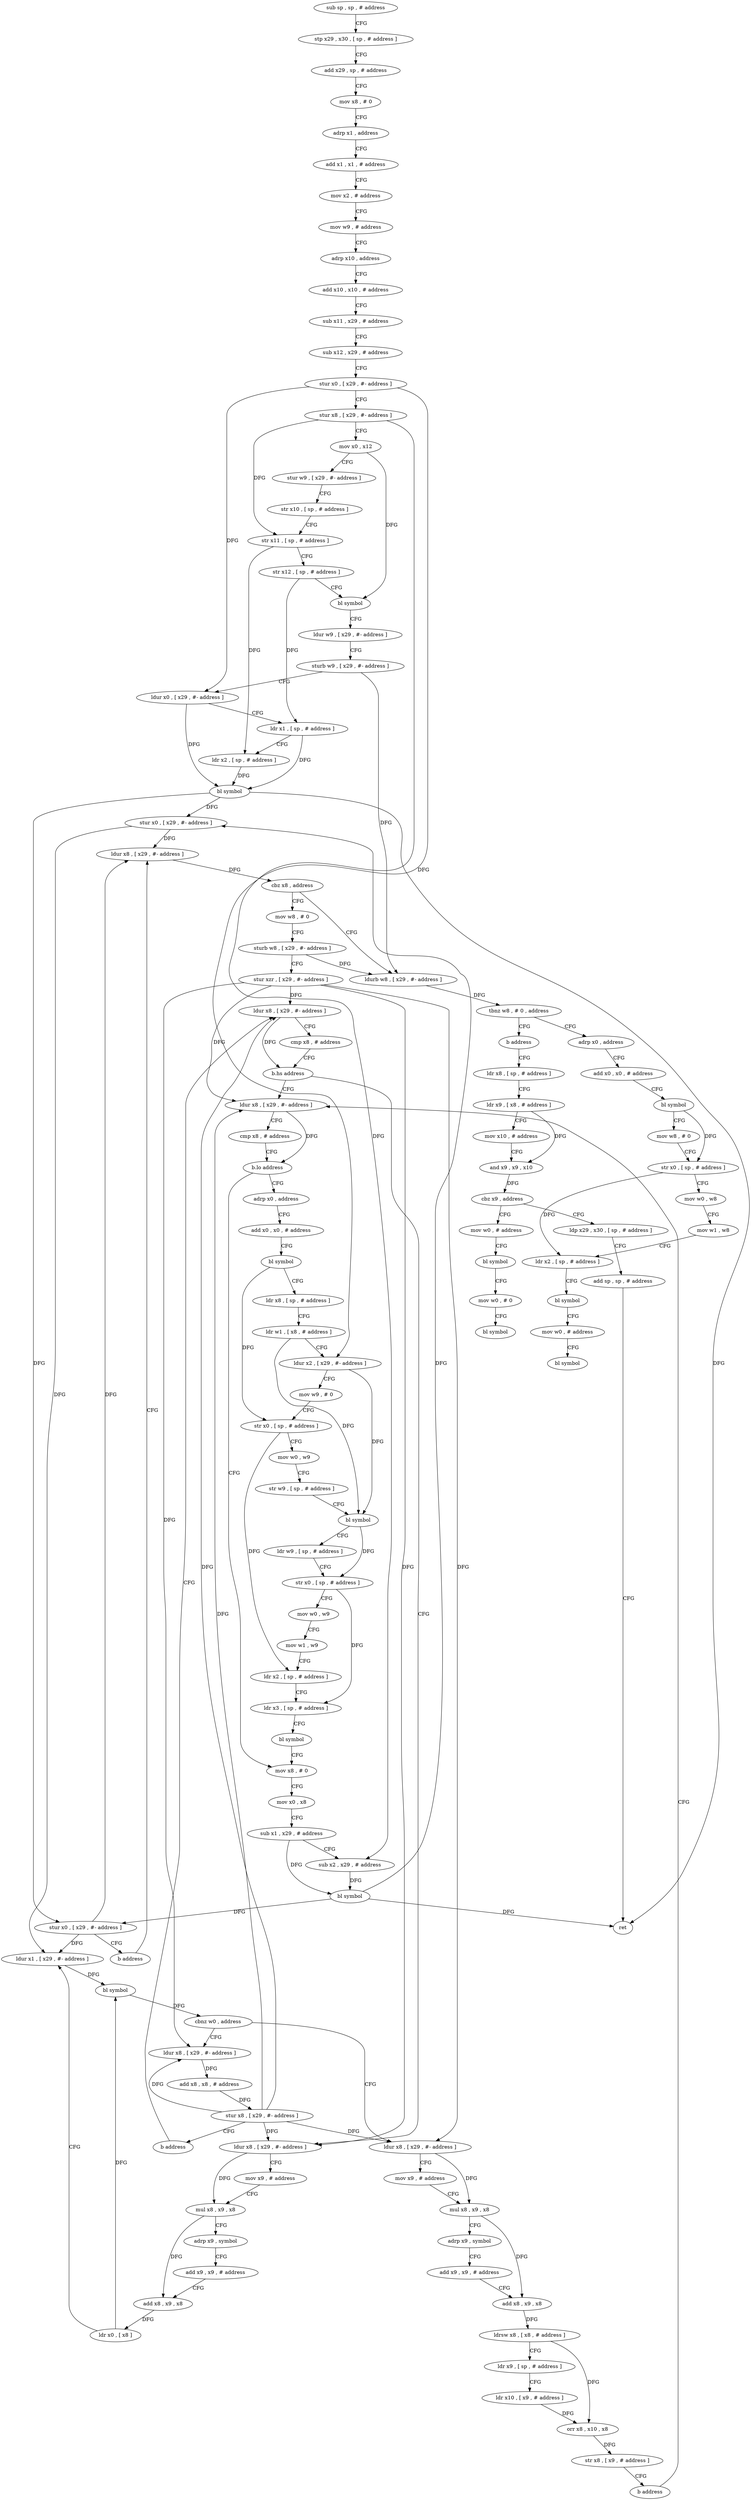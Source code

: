 digraph "func" {
"4249256" [label = "sub sp , sp , # address" ]
"4249260" [label = "stp x29 , x30 , [ sp , # address ]" ]
"4249264" [label = "add x29 , sp , # address" ]
"4249268" [label = "mov x8 , # 0" ]
"4249272" [label = "adrp x1 , address" ]
"4249276" [label = "add x1 , x1 , # address" ]
"4249280" [label = "mov x2 , # address" ]
"4249284" [label = "mov w9 , # address" ]
"4249288" [label = "adrp x10 , address" ]
"4249292" [label = "add x10 , x10 , # address" ]
"4249296" [label = "sub x11 , x29 , # address" ]
"4249300" [label = "sub x12 , x29 , # address" ]
"4249304" [label = "stur x0 , [ x29 , #- address ]" ]
"4249308" [label = "stur x8 , [ x29 , #- address ]" ]
"4249312" [label = "mov x0 , x12" ]
"4249316" [label = "stur w9 , [ x29 , #- address ]" ]
"4249320" [label = "str x10 , [ sp , # address ]" ]
"4249324" [label = "str x11 , [ sp , # address ]" ]
"4249328" [label = "str x12 , [ sp , # address ]" ]
"4249332" [label = "bl symbol" ]
"4249336" [label = "ldur w9 , [ x29 , #- address ]" ]
"4249340" [label = "sturb w9 , [ x29 , #- address ]" ]
"4249344" [label = "ldur x0 , [ x29 , #- address ]" ]
"4249348" [label = "ldr x1 , [ sp , # address ]" ]
"4249352" [label = "ldr x2 , [ sp , # address ]" ]
"4249356" [label = "bl symbol" ]
"4249360" [label = "stur x0 , [ x29 , #- address ]" ]
"4249364" [label = "ldur x8 , [ x29 , #- address ]" ]
"4249612" [label = "ldurb w8 , [ x29 , #- address ]" ]
"4249616" [label = "tbnz w8 , # 0 , address" ]
"4249624" [label = "adrp x0 , address" ]
"4249620" [label = "b address" ]
"4249372" [label = "mov w8 , # 0" ]
"4249376" [label = "sturb w8 , [ x29 , #- address ]" ]
"4249380" [label = "stur xzr , [ x29 , #- address ]" ]
"4249384" [label = "ldur x8 , [ x29 , #- address ]" ]
"4249628" [label = "add x0 , x0 , # address" ]
"4249632" [label = "bl symbol" ]
"4249636" [label = "mov w8 , # 0" ]
"4249640" [label = "str x0 , [ sp , # address ]" ]
"4249644" [label = "mov w0 , w8" ]
"4249648" [label = "mov w1 , w8" ]
"4249652" [label = "ldr x2 , [ sp , # address ]" ]
"4249656" [label = "bl symbol" ]
"4249660" [label = "mov w0 , # address" ]
"4249664" [label = "bl symbol" ]
"4249668" [label = "ldr x8 , [ sp , # address ]" ]
"4249500" [label = "ldur x8 , [ x29 , #- address ]" ]
"4249504" [label = "cmp x8 , # address" ]
"4249508" [label = "b.lo address" ]
"4249584" [label = "mov x8 , # 0" ]
"4249512" [label = "adrp x0 , address" ]
"4249396" [label = "ldur x8 , [ x29 , #- address ]" ]
"4249400" [label = "mov x9 , # address" ]
"4249404" [label = "mul x8 , x9 , x8" ]
"4249408" [label = "adrp x9 , symbol" ]
"4249412" [label = "add x9 , x9 , # address" ]
"4249416" [label = "add x8 , x9 , x8" ]
"4249420" [label = "ldr x0 , [ x8 ]" ]
"4249424" [label = "ldur x1 , [ x29 , #- address ]" ]
"4249428" [label = "bl symbol" ]
"4249432" [label = "cbnz w0 , address" ]
"4249484" [label = "ldur x8 , [ x29 , #- address ]" ]
"4249436" [label = "ldur x8 , [ x29 , #- address ]" ]
"4249672" [label = "ldr x9 , [ x8 , # address ]" ]
"4249676" [label = "mov x10 , # address" ]
"4249680" [label = "and x9 , x9 , x10" ]
"4249684" [label = "cbz x9 , address" ]
"4249704" [label = "ldp x29 , x30 , [ sp , # address ]" ]
"4249688" [label = "mov w0 , # address" ]
"4249588" [label = "mov x0 , x8" ]
"4249592" [label = "sub x1 , x29 , # address" ]
"4249596" [label = "sub x2 , x29 , # address" ]
"4249600" [label = "bl symbol" ]
"4249604" [label = "stur x0 , [ x29 , #- address ]" ]
"4249608" [label = "b address" ]
"4249516" [label = "add x0 , x0 , # address" ]
"4249520" [label = "bl symbol" ]
"4249524" [label = "ldr x8 , [ sp , # address ]" ]
"4249528" [label = "ldr w1 , [ x8 , # address ]" ]
"4249532" [label = "ldur x2 , [ x29 , #- address ]" ]
"4249536" [label = "mov w9 , # 0" ]
"4249540" [label = "str x0 , [ sp , # address ]" ]
"4249544" [label = "mov w0 , w9" ]
"4249548" [label = "str w9 , [ sp , # address ]" ]
"4249552" [label = "bl symbol" ]
"4249556" [label = "ldr w9 , [ sp , # address ]" ]
"4249560" [label = "str x0 , [ sp , # address ]" ]
"4249564" [label = "mov w0 , w9" ]
"4249568" [label = "mov w1 , w9" ]
"4249572" [label = "ldr x2 , [ sp , # address ]" ]
"4249576" [label = "ldr x3 , [ sp , # address ]" ]
"4249580" [label = "bl symbol" ]
"4249488" [label = "add x8 , x8 , # address" ]
"4249492" [label = "stur x8 , [ x29 , #- address ]" ]
"4249496" [label = "b address" ]
"4249440" [label = "mov x9 , # address" ]
"4249444" [label = "mul x8 , x9 , x8" ]
"4249448" [label = "adrp x9 , symbol" ]
"4249452" [label = "add x9 , x9 , # address" ]
"4249456" [label = "add x8 , x9 , x8" ]
"4249460" [label = "ldrsw x8 , [ x8 , # address ]" ]
"4249464" [label = "ldr x9 , [ sp , # address ]" ]
"4249468" [label = "ldr x10 , [ x9 , # address ]" ]
"4249472" [label = "orr x8 , x10 , x8" ]
"4249476" [label = "str x8 , [ x9 , # address ]" ]
"4249480" [label = "b address" ]
"4249708" [label = "add sp , sp , # address" ]
"4249712" [label = "ret" ]
"4249692" [label = "bl symbol" ]
"4249696" [label = "mov w0 , # 0" ]
"4249700" [label = "bl symbol" ]
"4249368" [label = "cbz x8 , address" ]
"4249388" [label = "cmp x8 , # address" ]
"4249392" [label = "b.hs address" ]
"4249256" -> "4249260" [ label = "CFG" ]
"4249260" -> "4249264" [ label = "CFG" ]
"4249264" -> "4249268" [ label = "CFG" ]
"4249268" -> "4249272" [ label = "CFG" ]
"4249272" -> "4249276" [ label = "CFG" ]
"4249276" -> "4249280" [ label = "CFG" ]
"4249280" -> "4249284" [ label = "CFG" ]
"4249284" -> "4249288" [ label = "CFG" ]
"4249288" -> "4249292" [ label = "CFG" ]
"4249292" -> "4249296" [ label = "CFG" ]
"4249296" -> "4249300" [ label = "CFG" ]
"4249300" -> "4249304" [ label = "CFG" ]
"4249304" -> "4249308" [ label = "CFG" ]
"4249304" -> "4249344" [ label = "DFG" ]
"4249304" -> "4249532" [ label = "DFG" ]
"4249308" -> "4249312" [ label = "CFG" ]
"4249308" -> "4249324" [ label = "DFG" ]
"4249308" -> "4249596" [ label = "DFG" ]
"4249312" -> "4249316" [ label = "CFG" ]
"4249312" -> "4249332" [ label = "DFG" ]
"4249316" -> "4249320" [ label = "CFG" ]
"4249320" -> "4249324" [ label = "CFG" ]
"4249324" -> "4249328" [ label = "CFG" ]
"4249324" -> "4249352" [ label = "DFG" ]
"4249328" -> "4249332" [ label = "CFG" ]
"4249328" -> "4249348" [ label = "DFG" ]
"4249332" -> "4249336" [ label = "CFG" ]
"4249336" -> "4249340" [ label = "CFG" ]
"4249340" -> "4249344" [ label = "CFG" ]
"4249340" -> "4249612" [ label = "DFG" ]
"4249344" -> "4249348" [ label = "CFG" ]
"4249344" -> "4249356" [ label = "DFG" ]
"4249348" -> "4249352" [ label = "CFG" ]
"4249348" -> "4249356" [ label = "DFG" ]
"4249352" -> "4249356" [ label = "DFG" ]
"4249356" -> "4249360" [ label = "DFG" ]
"4249356" -> "4249712" [ label = "DFG" ]
"4249356" -> "4249604" [ label = "DFG" ]
"4249360" -> "4249364" [ label = "DFG" ]
"4249360" -> "4249424" [ label = "DFG" ]
"4249364" -> "4249368" [ label = "DFG" ]
"4249612" -> "4249616" [ label = "DFG" ]
"4249616" -> "4249624" [ label = "CFG" ]
"4249616" -> "4249620" [ label = "CFG" ]
"4249624" -> "4249628" [ label = "CFG" ]
"4249620" -> "4249668" [ label = "CFG" ]
"4249372" -> "4249376" [ label = "CFG" ]
"4249376" -> "4249380" [ label = "CFG" ]
"4249376" -> "4249612" [ label = "DFG" ]
"4249380" -> "4249384" [ label = "DFG" ]
"4249380" -> "4249500" [ label = "DFG" ]
"4249380" -> "4249396" [ label = "DFG" ]
"4249380" -> "4249484" [ label = "DFG" ]
"4249380" -> "4249436" [ label = "DFG" ]
"4249384" -> "4249388" [ label = "CFG" ]
"4249384" -> "4249392" [ label = "DFG" ]
"4249628" -> "4249632" [ label = "CFG" ]
"4249632" -> "4249636" [ label = "CFG" ]
"4249632" -> "4249640" [ label = "DFG" ]
"4249636" -> "4249640" [ label = "CFG" ]
"4249640" -> "4249644" [ label = "CFG" ]
"4249640" -> "4249652" [ label = "DFG" ]
"4249644" -> "4249648" [ label = "CFG" ]
"4249648" -> "4249652" [ label = "CFG" ]
"4249652" -> "4249656" [ label = "CFG" ]
"4249656" -> "4249660" [ label = "CFG" ]
"4249660" -> "4249664" [ label = "CFG" ]
"4249668" -> "4249672" [ label = "CFG" ]
"4249500" -> "4249504" [ label = "CFG" ]
"4249500" -> "4249508" [ label = "DFG" ]
"4249504" -> "4249508" [ label = "CFG" ]
"4249508" -> "4249584" [ label = "CFG" ]
"4249508" -> "4249512" [ label = "CFG" ]
"4249584" -> "4249588" [ label = "CFG" ]
"4249512" -> "4249516" [ label = "CFG" ]
"4249396" -> "4249400" [ label = "CFG" ]
"4249396" -> "4249404" [ label = "DFG" ]
"4249400" -> "4249404" [ label = "CFG" ]
"4249404" -> "4249408" [ label = "CFG" ]
"4249404" -> "4249416" [ label = "DFG" ]
"4249408" -> "4249412" [ label = "CFG" ]
"4249412" -> "4249416" [ label = "CFG" ]
"4249416" -> "4249420" [ label = "DFG" ]
"4249420" -> "4249424" [ label = "CFG" ]
"4249420" -> "4249428" [ label = "DFG" ]
"4249424" -> "4249428" [ label = "DFG" ]
"4249428" -> "4249432" [ label = "DFG" ]
"4249432" -> "4249484" [ label = "CFG" ]
"4249432" -> "4249436" [ label = "CFG" ]
"4249484" -> "4249488" [ label = "DFG" ]
"4249436" -> "4249440" [ label = "CFG" ]
"4249436" -> "4249444" [ label = "DFG" ]
"4249672" -> "4249676" [ label = "CFG" ]
"4249672" -> "4249680" [ label = "DFG" ]
"4249676" -> "4249680" [ label = "CFG" ]
"4249680" -> "4249684" [ label = "DFG" ]
"4249684" -> "4249704" [ label = "CFG" ]
"4249684" -> "4249688" [ label = "CFG" ]
"4249704" -> "4249708" [ label = "CFG" ]
"4249688" -> "4249692" [ label = "CFG" ]
"4249588" -> "4249592" [ label = "CFG" ]
"4249592" -> "4249596" [ label = "CFG" ]
"4249592" -> "4249600" [ label = "DFG" ]
"4249596" -> "4249600" [ label = "DFG" ]
"4249600" -> "4249604" [ label = "DFG" ]
"4249600" -> "4249360" [ label = "DFG" ]
"4249600" -> "4249712" [ label = "DFG" ]
"4249604" -> "4249608" [ label = "CFG" ]
"4249604" -> "4249364" [ label = "DFG" ]
"4249604" -> "4249424" [ label = "DFG" ]
"4249608" -> "4249364" [ label = "CFG" ]
"4249516" -> "4249520" [ label = "CFG" ]
"4249520" -> "4249524" [ label = "CFG" ]
"4249520" -> "4249540" [ label = "DFG" ]
"4249524" -> "4249528" [ label = "CFG" ]
"4249528" -> "4249532" [ label = "CFG" ]
"4249528" -> "4249552" [ label = "DFG" ]
"4249532" -> "4249536" [ label = "CFG" ]
"4249532" -> "4249552" [ label = "DFG" ]
"4249536" -> "4249540" [ label = "CFG" ]
"4249540" -> "4249544" [ label = "CFG" ]
"4249540" -> "4249572" [ label = "DFG" ]
"4249544" -> "4249548" [ label = "CFG" ]
"4249548" -> "4249552" [ label = "CFG" ]
"4249552" -> "4249556" [ label = "CFG" ]
"4249552" -> "4249560" [ label = "DFG" ]
"4249556" -> "4249560" [ label = "CFG" ]
"4249560" -> "4249564" [ label = "CFG" ]
"4249560" -> "4249576" [ label = "DFG" ]
"4249564" -> "4249568" [ label = "CFG" ]
"4249568" -> "4249572" [ label = "CFG" ]
"4249572" -> "4249576" [ label = "CFG" ]
"4249576" -> "4249580" [ label = "CFG" ]
"4249580" -> "4249584" [ label = "CFG" ]
"4249488" -> "4249492" [ label = "DFG" ]
"4249492" -> "4249496" [ label = "CFG" ]
"4249492" -> "4249384" [ label = "DFG" ]
"4249492" -> "4249500" [ label = "DFG" ]
"4249492" -> "4249396" [ label = "DFG" ]
"4249492" -> "4249484" [ label = "DFG" ]
"4249492" -> "4249436" [ label = "DFG" ]
"4249496" -> "4249384" [ label = "CFG" ]
"4249440" -> "4249444" [ label = "CFG" ]
"4249444" -> "4249448" [ label = "CFG" ]
"4249444" -> "4249456" [ label = "DFG" ]
"4249448" -> "4249452" [ label = "CFG" ]
"4249452" -> "4249456" [ label = "CFG" ]
"4249456" -> "4249460" [ label = "DFG" ]
"4249460" -> "4249464" [ label = "CFG" ]
"4249460" -> "4249472" [ label = "DFG" ]
"4249464" -> "4249468" [ label = "CFG" ]
"4249468" -> "4249472" [ label = "DFG" ]
"4249472" -> "4249476" [ label = "DFG" ]
"4249476" -> "4249480" [ label = "CFG" ]
"4249480" -> "4249500" [ label = "CFG" ]
"4249708" -> "4249712" [ label = "CFG" ]
"4249692" -> "4249696" [ label = "CFG" ]
"4249696" -> "4249700" [ label = "CFG" ]
"4249368" -> "4249612" [ label = "CFG" ]
"4249368" -> "4249372" [ label = "CFG" ]
"4249388" -> "4249392" [ label = "CFG" ]
"4249392" -> "4249500" [ label = "CFG" ]
"4249392" -> "4249396" [ label = "CFG" ]
}
